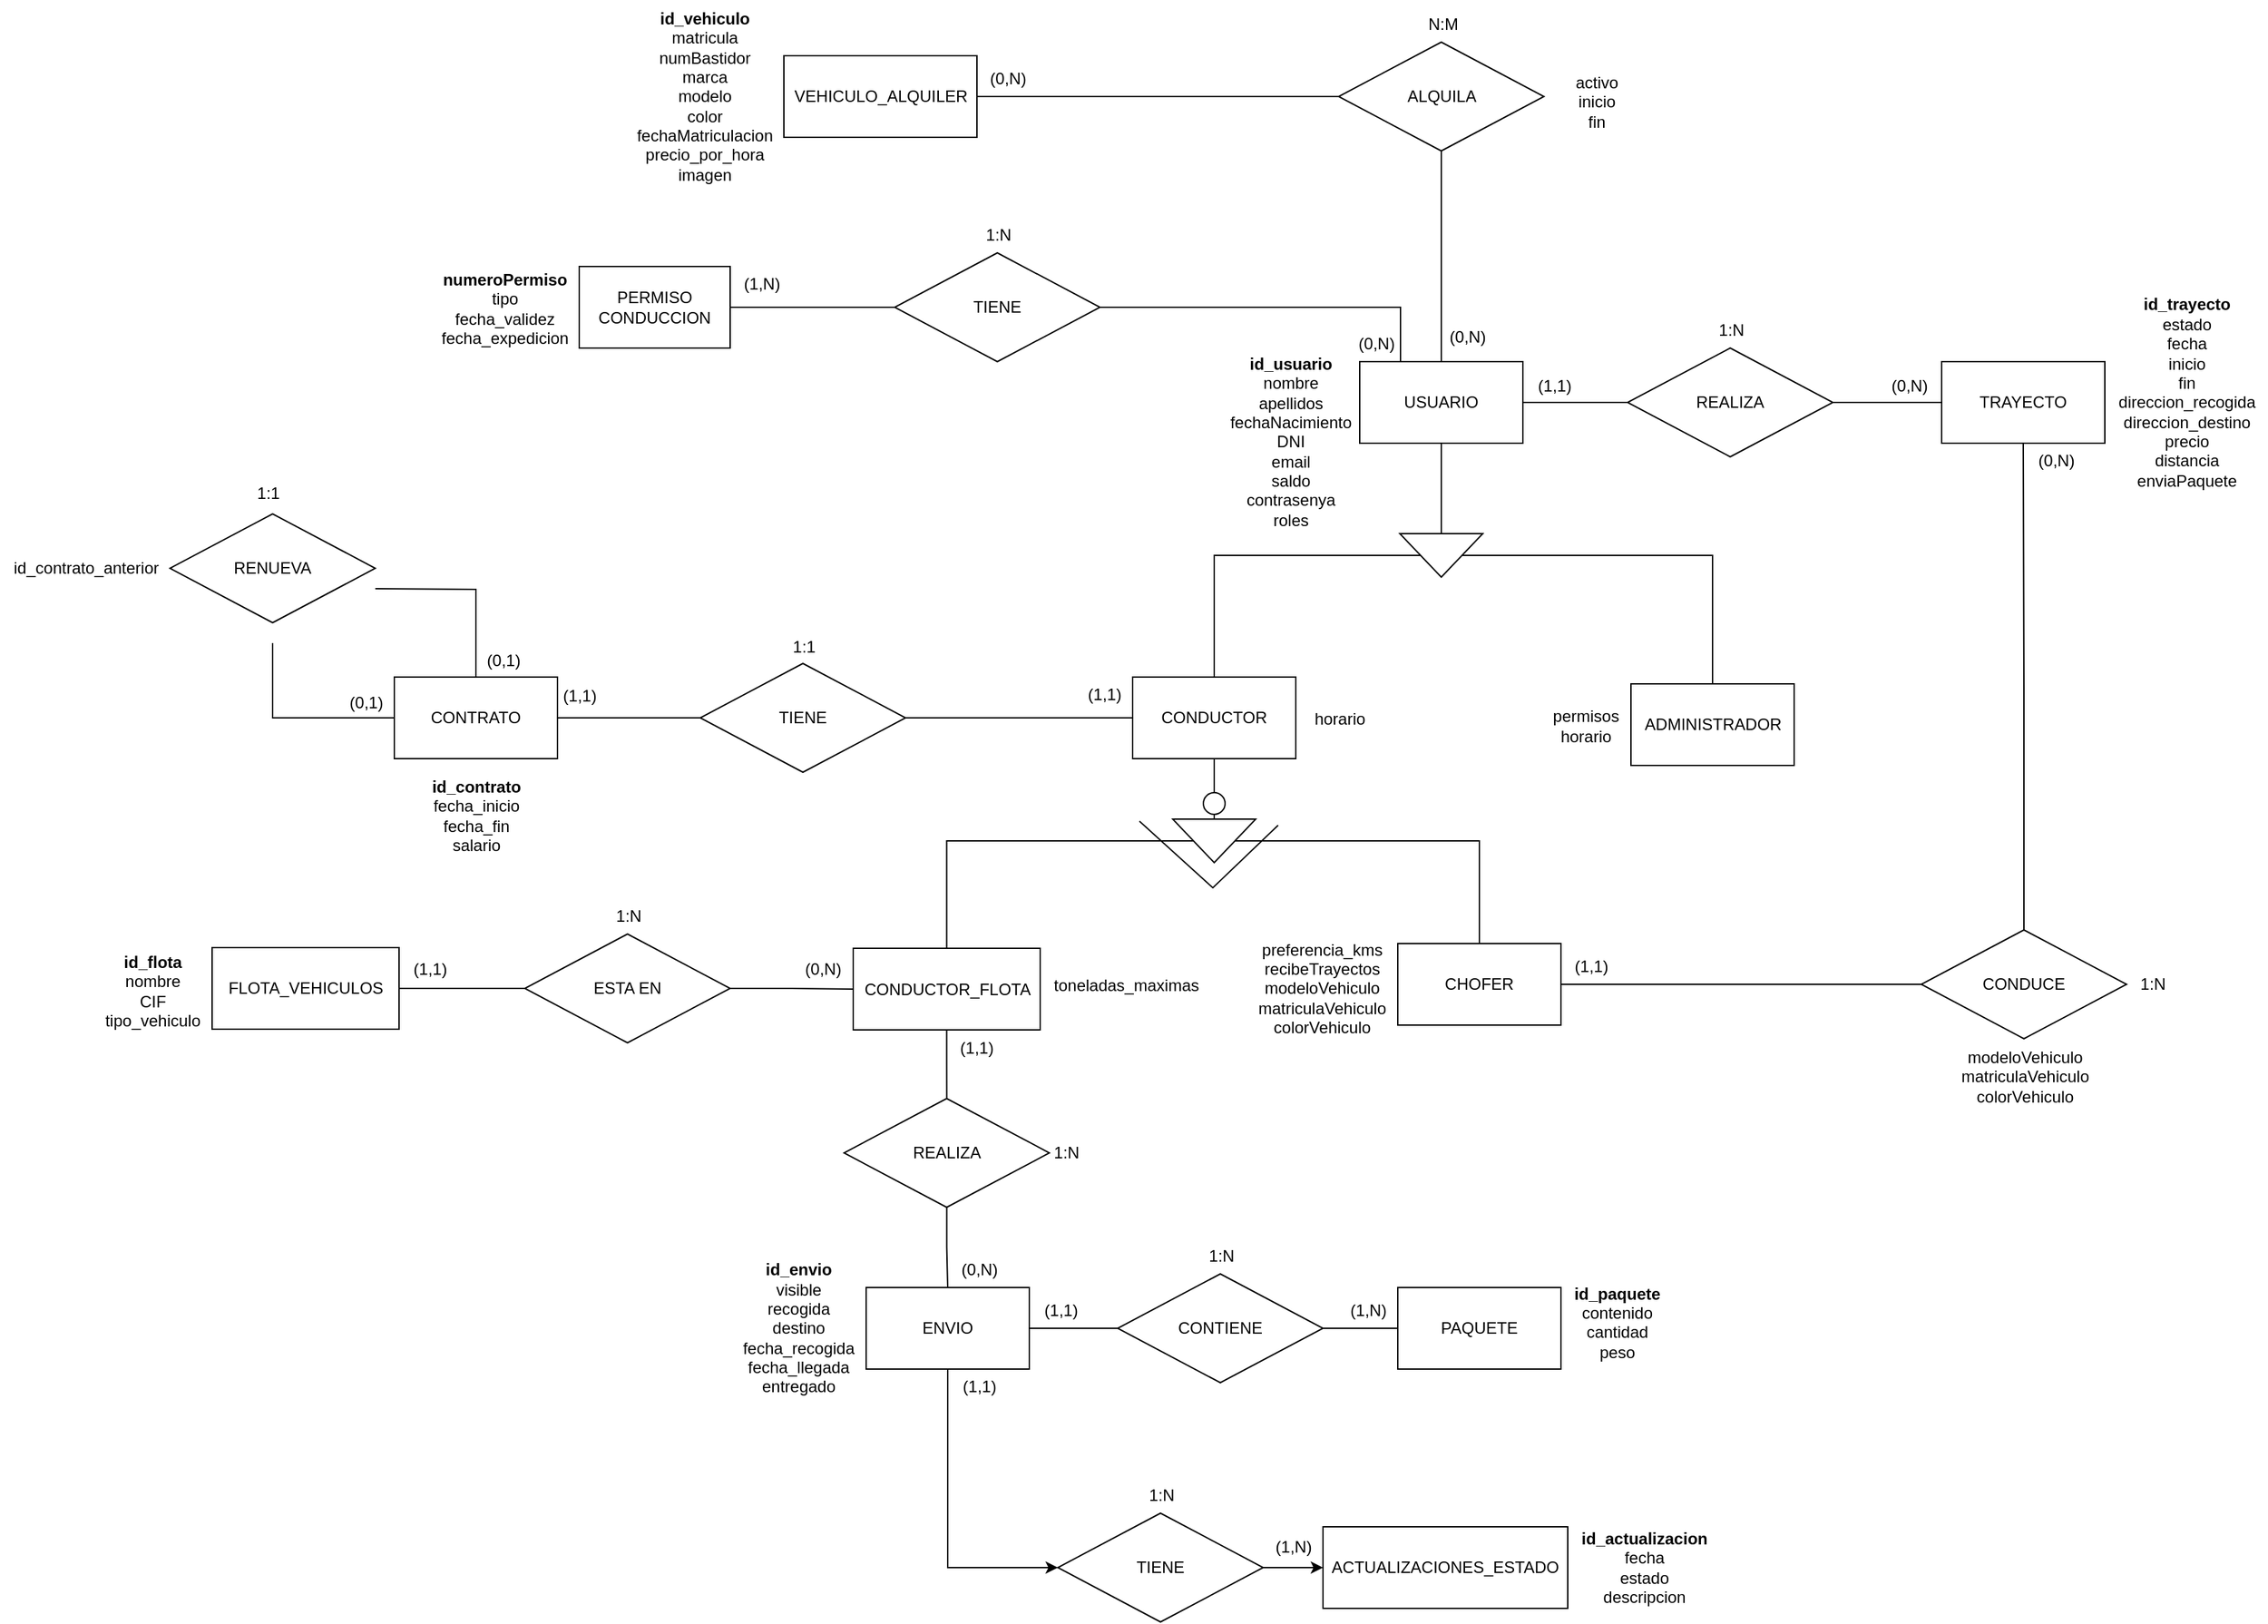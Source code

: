 <mxfile version="24.2.7" type="google">
  <diagram name="Página-1" id="yMJpfwep5vK8i44Nv-QK">
    <mxGraphModel grid="0" page="0" gridSize="10" guides="1" tooltips="1" connect="1" arrows="1" fold="1" pageScale="1" pageWidth="827" pageHeight="1169" math="0" shadow="0">
      <root>
        <mxCell id="0" />
        <mxCell id="1" parent="0" />
        <mxCell id="tycm4G_9MduwJl2_ljbf-6" style="edgeStyle=none;curved=1;rounded=0;orthogonalLoop=1;jettySize=auto;html=1;entryX=0;entryY=0.5;entryDx=0;entryDy=0;fontSize=12;startSize=8;endSize=8;endArrow=none;endFill=0;" edge="1" parent="1" source="tycm4G_9MduwJl2_ljbf-2" target="tycm4G_9MduwJl2_ljbf-3">
          <mxGeometry relative="1" as="geometry" />
        </mxCell>
        <mxCell id="wQbr4lp-7fi1SdPYz_W7-3" style="edgeStyle=orthogonalEdgeStyle;rounded=0;orthogonalLoop=1;jettySize=auto;html=1;exitX=0.25;exitY=0;exitDx=0;exitDy=0;entryX=1;entryY=0.5;entryDx=0;entryDy=0;endArrow=none;endFill=0;" edge="1" parent="1" source="tycm4G_9MduwJl2_ljbf-2" target="5o3Ht3gXM4AKcb__C2Ck-32">
          <mxGeometry relative="1" as="geometry" />
        </mxCell>
        <mxCell id="tycm4G_9MduwJl2_ljbf-2" value="USUARIO" style="rounded=0;whiteSpace=wrap;html=1;" vertex="1" parent="1">
          <mxGeometry x="121" y="-58" width="120" height="60" as="geometry" />
        </mxCell>
        <mxCell id="5o3Ht3gXM4AKcb__C2Ck-10" style="edgeStyle=orthogonalEdgeStyle;rounded=0;orthogonalLoop=1;jettySize=auto;html=1;exitX=0.5;exitY=0;exitDx=0;exitDy=0;endArrow=none;endFill=0;" edge="1" parent="1" source="tycm4G_9MduwJl2_ljbf-3" target="5o3Ht3gXM4AKcb__C2Ck-7">
          <mxGeometry relative="1" as="geometry" />
        </mxCell>
        <mxCell id="5o3Ht3gXM4AKcb__C2Ck-49" style="edgeStyle=orthogonalEdgeStyle;rounded=0;orthogonalLoop=1;jettySize=auto;html=1;entryX=0.5;entryY=0;entryDx=0;entryDy=0;endArrow=none;endFill=0;" edge="1" parent="1" source="tycm4G_9MduwJl2_ljbf-3" target="5o3Ht3gXM4AKcb__C2Ck-34">
          <mxGeometry relative="1" as="geometry" />
        </mxCell>
        <mxCell id="tycm4G_9MduwJl2_ljbf-3" value="" style="triangle;whiteSpace=wrap;html=1;rotation=90;" vertex="1" parent="1">
          <mxGeometry x="165" y="54" width="32" height="61" as="geometry" />
        </mxCell>
        <mxCell id="tycm4G_9MduwJl2_ljbf-7" value="CHOFER" style="rounded=0;whiteSpace=wrap;html=1;" vertex="1" parent="1">
          <mxGeometry x="149" y="370" width="120" height="60" as="geometry" />
        </mxCell>
        <mxCell id="5o3Ht3gXM4AKcb__C2Ck-1" value="&lt;b&gt;id_usuario&lt;/b&gt;&lt;div&gt;nombre&lt;/div&gt;&lt;div&gt;apellidos&lt;/div&gt;&lt;div&gt;fechaNacimiento&lt;/div&gt;&lt;div&gt;DNI&lt;/div&gt;&lt;div&gt;email&lt;/div&gt;&lt;div&gt;saldo&lt;/div&gt;&lt;div&gt;contrasenya&lt;br&gt;&lt;/div&gt;&lt;div&gt;roles&lt;/div&gt;" style="text;html=1;align=center;verticalAlign=middle;resizable=0;points=[];autosize=1;strokeColor=none;fillColor=none;" vertex="1" parent="1">
          <mxGeometry x="16" y="-68" width="107" height="138" as="geometry" />
        </mxCell>
        <mxCell id="5o3Ht3gXM4AKcb__C2Ck-4" value="PERMISO&lt;br&gt;CONDUCCION" style="rounded=0;whiteSpace=wrap;html=1;" vertex="1" parent="1">
          <mxGeometry x="-453" y="-128" width="111" height="60" as="geometry" />
        </mxCell>
        <mxCell id="5o3Ht3gXM4AKcb__C2Ck-5" value="&lt;b&gt;numeroPermiso&lt;/b&gt;&lt;br&gt;&lt;div&gt;tipo&lt;/div&gt;&lt;div&gt;&lt;div&gt;fecha_validez&lt;/div&gt;&lt;div&gt;fecha_expedicion&lt;/div&gt;&lt;/div&gt;" style="text;html=1;align=center;verticalAlign=middle;resizable=0;points=[];autosize=1;strokeColor=none;fillColor=none;" vertex="1" parent="1">
          <mxGeometry x="-564" y="-132" width="111" height="70" as="geometry" />
        </mxCell>
        <mxCell id="Enspnp0s0IM4FP3xSgeI-5" value="" style="edgeStyle=orthogonalEdgeStyle;rounded=0;orthogonalLoop=1;jettySize=auto;html=1;endArrow=none;endFill=0;" edge="1" parent="1" source="5o3Ht3gXM4AKcb__C2Ck-6" target="Enspnp0s0IM4FP3xSgeI-4">
          <mxGeometry relative="1" as="geometry" />
        </mxCell>
        <mxCell id="5o3Ht3gXM4AKcb__C2Ck-6" value="CONDUCTOR_FLOTA" style="rounded=0;whiteSpace=wrap;html=1;" vertex="1" parent="1">
          <mxGeometry x="-251.5" y="373.5" width="137.5" height="60" as="geometry" />
        </mxCell>
        <mxCell id="5o3Ht3gXM4AKcb__C2Ck-7" value="ADMINISTRADOR" style="rounded=0;whiteSpace=wrap;html=1;" vertex="1" parent="1">
          <mxGeometry x="320.5" y="179" width="120" height="60" as="geometry" />
        </mxCell>
        <mxCell id="5o3Ht3gXM4AKcb__C2Ck-12" value="&lt;div&gt;preferencia_kms&lt;/div&gt;&lt;div&gt;recibeTrayectos&lt;/div&gt;&lt;div&gt;modeloVehiculo&lt;div&gt;matriculaVehiculo&lt;/div&gt;&lt;div&gt;colorVehiculo&lt;/div&gt;&lt;/div&gt;" style="text;html=1;align=center;verticalAlign=middle;resizable=0;points=[];autosize=1;strokeColor=none;fillColor=none;" vertex="1" parent="1">
          <mxGeometry x="37" y="361" width="112" height="84" as="geometry" />
        </mxCell>
        <mxCell id="5o3Ht3gXM4AKcb__C2Ck-13" value="&lt;div&gt;toneladas_maximas&lt;/div&gt;" style="text;html=1;align=center;verticalAlign=middle;resizable=0;points=[];autosize=1;strokeColor=none;fillColor=none;" vertex="1" parent="1">
          <mxGeometry x="-114" y="388" width="125" height="26" as="geometry" />
        </mxCell>
        <mxCell id="5o3Ht3gXM4AKcb__C2Ck-14" value="&lt;div&gt;permisos&lt;/div&gt;&lt;div&gt;horario&lt;/div&gt;" style="text;html=1;align=center;verticalAlign=middle;resizable=0;points=[];autosize=1;strokeColor=none;fillColor=none;" vertex="1" parent="1">
          <mxGeometry x="253.5" y="189.5" width="67" height="41" as="geometry" />
        </mxCell>
        <mxCell id="5o3Ht3gXM4AKcb__C2Ck-16" value="TRAYECTO" style="rounded=0;whiteSpace=wrap;html=1;" vertex="1" parent="1">
          <mxGeometry x="549" y="-58" width="120" height="60" as="geometry" />
        </mxCell>
        <mxCell id="5o3Ht3gXM4AKcb__C2Ck-17" value="&lt;b&gt;id_trayecto&lt;/b&gt;&lt;div&gt;estado&lt;/div&gt;&lt;div&gt;fecha&lt;br&gt;&lt;div&gt;inicio&lt;/div&gt;&lt;div&gt;fin&lt;/div&gt;&lt;div&gt;direccion_recogida&lt;/div&gt;&lt;/div&gt;&lt;div&gt;&lt;span style=&quot;background-color: initial;&quot;&gt;direccion_&lt;/span&gt;destino&lt;/div&gt;&lt;div&gt;precio&lt;/div&gt;&lt;div&gt;distancia&lt;/div&gt;&lt;div&gt;enviaPaquete&lt;/div&gt;&lt;div&gt;&lt;br&gt;&lt;/div&gt;" style="text;html=1;align=center;verticalAlign=middle;resizable=0;points=[];autosize=1;strokeColor=none;fillColor=none;" vertex="1" parent="1">
          <mxGeometry x="669" y="-113" width="119" height="170" as="geometry" />
        </mxCell>
        <mxCell id="2bUomrszHpW-_mkfDbby-7" style="edgeStyle=orthogonalEdgeStyle;rounded=0;orthogonalLoop=1;jettySize=auto;html=1;entryX=0;entryY=0.5;entryDx=0;entryDy=0;" edge="1" parent="1" source="5o3Ht3gXM4AKcb__C2Ck-18" target="2bUomrszHpW-_mkfDbby-3">
          <mxGeometry relative="1" as="geometry">
            <Array as="points">
              <mxPoint x="-182" y="829" />
            </Array>
          </mxGeometry>
        </mxCell>
        <mxCell id="5o3Ht3gXM4AKcb__C2Ck-18" value="ENVIO" style="rounded=0;whiteSpace=wrap;html=1;" vertex="1" parent="1">
          <mxGeometry x="-242" y="623" width="120" height="60" as="geometry" />
        </mxCell>
        <mxCell id="5o3Ht3gXM4AKcb__C2Ck-19" value="&lt;b&gt;id_envio&lt;/b&gt;&lt;div&gt;visible&lt;/div&gt;&lt;div&gt;recogida&lt;/div&gt;&lt;div&gt;destino&lt;/div&gt;&lt;div&gt;fecha_recogida&lt;/div&gt;&lt;div&gt;fecha_llegada&lt;/div&gt;&lt;div&gt;entregado&lt;/div&gt;" style="text;html=1;align=center;verticalAlign=middle;resizable=0;points=[];autosize=1;strokeColor=none;fillColor=none;" vertex="1" parent="1">
          <mxGeometry x="-342" y="596.5" width="100" height="113" as="geometry" />
        </mxCell>
        <mxCell id="5o3Ht3gXM4AKcb__C2Ck-20" value="VEHICULO_ALQUILER" style="rounded=0;whiteSpace=wrap;html=1;" vertex="1" parent="1">
          <mxGeometry x="-302.5" y="-283" width="142" height="60" as="geometry" />
        </mxCell>
        <mxCell id="5o3Ht3gXM4AKcb__C2Ck-22" value="&lt;b&gt;id_vehiculo&lt;/b&gt;&lt;div&gt;&lt;span style=&quot;background-color: initial;&quot;&gt;matricula&lt;/span&gt;&lt;/div&gt;&lt;div&gt;numBastidor&lt;/div&gt;&lt;div&gt;marca&lt;/div&gt;&lt;div&gt;modelo&lt;/div&gt;&lt;div&gt;color&lt;/div&gt;&lt;div&gt;fechaMatriculacion&lt;/div&gt;&lt;div&gt;precio_por_hora&lt;br&gt;&lt;/div&gt;&lt;div&gt;imagen&lt;/div&gt;" style="text;html=1;align=center;verticalAlign=middle;resizable=0;points=[];autosize=1;strokeColor=none;fillColor=none;" vertex="1" parent="1">
          <mxGeometry x="-420.5" y="-324" width="118" height="142" as="geometry" />
        </mxCell>
        <mxCell id="5o3Ht3gXM4AKcb__C2Ck-25" value="&lt;b&gt;id_paquete&lt;/b&gt;&lt;div&gt;contenido&lt;/div&gt;&lt;div&gt;cantidad&lt;/div&gt;&lt;div&gt;peso&lt;/div&gt;&lt;div&gt;&lt;br&gt;&lt;/div&gt;" style="text;html=1;align=center;verticalAlign=middle;resizable=0;points=[];autosize=1;strokeColor=none;fillColor=none;" vertex="1" parent="1">
          <mxGeometry x="269" y="614" width="81" height="84" as="geometry" />
        </mxCell>
        <mxCell id="5o3Ht3gXM4AKcb__C2Ck-26" value="PAQUETE" style="rounded=0;whiteSpace=wrap;html=1;" vertex="1" parent="1">
          <mxGeometry x="149" y="623" width="120" height="60" as="geometry" />
        </mxCell>
        <mxCell id="5o3Ht3gXM4AKcb__C2Ck-50" style="edgeStyle=orthogonalEdgeStyle;rounded=0;orthogonalLoop=1;jettySize=auto;html=1;endArrow=none;endFill=0;" edge="1" parent="1" source="5o3Ht3gXM4AKcb__C2Ck-32" target="5o3Ht3gXM4AKcb__C2Ck-4">
          <mxGeometry relative="1" as="geometry" />
        </mxCell>
        <mxCell id="5o3Ht3gXM4AKcb__C2Ck-32" value="TIENE" style="rhombus;whiteSpace=wrap;html=1;" vertex="1" parent="1">
          <mxGeometry x="-221" y="-138" width="151" height="80" as="geometry" />
        </mxCell>
        <mxCell id="5o3Ht3gXM4AKcb__C2Ck-45" style="edgeStyle=orthogonalEdgeStyle;rounded=0;orthogonalLoop=1;jettySize=auto;html=1;endArrow=none;endFill=0;" edge="1" parent="1" source="5o3Ht3gXM4AKcb__C2Ck-34" target="5o3Ht3gXM4AKcb__C2Ck-35">
          <mxGeometry relative="1" as="geometry" />
        </mxCell>
        <mxCell id="wQbr4lp-7fi1SdPYz_W7-2" style="edgeStyle=orthogonalEdgeStyle;rounded=0;orthogonalLoop=1;jettySize=auto;html=1;endArrow=none;endFill=0;" edge="1" parent="1" source="5o3Ht3gXM4AKcb__C2Ck-34" target="5o3Ht3gXM4AKcb__C2Ck-66">
          <mxGeometry relative="1" as="geometry" />
        </mxCell>
        <mxCell id="5o3Ht3gXM4AKcb__C2Ck-34" value="CONDUCTOR" style="rounded=0;whiteSpace=wrap;html=1;" vertex="1" parent="1">
          <mxGeometry x="-46" y="174" width="120" height="60" as="geometry" />
        </mxCell>
        <mxCell id="Enspnp0s0IM4FP3xSgeI-1" style="edgeStyle=orthogonalEdgeStyle;rounded=0;orthogonalLoop=1;jettySize=auto;html=1;exitX=0.5;exitY=1;exitDx=0;exitDy=0;endArrow=none;endFill=0;" edge="1" parent="1" source="5o3Ht3gXM4AKcb__C2Ck-35" target="5o3Ht3gXM4AKcb__C2Ck-6">
          <mxGeometry relative="1" as="geometry" />
        </mxCell>
        <mxCell id="Enspnp0s0IM4FP3xSgeI-2" style="edgeStyle=orthogonalEdgeStyle;rounded=0;orthogonalLoop=1;jettySize=auto;html=1;exitX=0.5;exitY=0;exitDx=0;exitDy=0;endArrow=none;endFill=0;" edge="1" parent="1" source="5o3Ht3gXM4AKcb__C2Ck-35" target="tycm4G_9MduwJl2_ljbf-7">
          <mxGeometry relative="1" as="geometry" />
        </mxCell>
        <mxCell id="5o3Ht3gXM4AKcb__C2Ck-35" value="" style="triangle;whiteSpace=wrap;html=1;rotation=90;" vertex="1" parent="1">
          <mxGeometry x="-2" y="264" width="32" height="61" as="geometry" />
        </mxCell>
        <mxCell id="5o3Ht3gXM4AKcb__C2Ck-43" value="" style="endArrow=none;html=1;rounded=0;" edge="1" parent="1">
          <mxGeometry width="50" height="50" relative="1" as="geometry">
            <mxPoint x="-41" y="280" as="sourcePoint" />
            <mxPoint x="61" y="283" as="targetPoint" />
            <Array as="points">
              <mxPoint x="13" y="329" />
            </Array>
          </mxGeometry>
        </mxCell>
        <mxCell id="5o3Ht3gXM4AKcb__C2Ck-44" value="" style="ellipse;whiteSpace=wrap;html=1;aspect=fixed;" vertex="1" parent="1">
          <mxGeometry x="6" y="259" width="16" height="16" as="geometry" />
        </mxCell>
        <mxCell id="5o3Ht3gXM4AKcb__C2Ck-48" value="&lt;div&gt;&lt;div&gt;horario&lt;/div&gt;&lt;/div&gt;" style="text;html=1;align=center;verticalAlign=middle;resizable=0;points=[];autosize=1;strokeColor=none;fillColor=none;" vertex="1" parent="1">
          <mxGeometry x="78" y="192" width="55" height="26" as="geometry" />
        </mxCell>
        <mxCell id="5o3Ht3gXM4AKcb__C2Ck-54" value="1:N" style="text;html=1;align=center;verticalAlign=middle;resizable=0;points=[];autosize=1;strokeColor=none;fillColor=none;" vertex="1" parent="1">
          <mxGeometry x="-163.5" y="-164" width="37" height="26" as="geometry" />
        </mxCell>
        <mxCell id="5o3Ht3gXM4AKcb__C2Ck-55" value="(0,N)" style="text;html=1;align=center;verticalAlign=middle;resizable=0;points=[];autosize=1;strokeColor=none;fillColor=none;" vertex="1" parent="1">
          <mxGeometry x="110" y="-84" width="45" height="26" as="geometry" />
        </mxCell>
        <mxCell id="5o3Ht3gXM4AKcb__C2Ck-56" value="(1,N)" style="text;html=1;align=center;verticalAlign=middle;resizable=0;points=[];autosize=1;strokeColor=none;fillColor=none;" vertex="1" parent="1">
          <mxGeometry x="-342" y="-128" width="45" height="26" as="geometry" />
        </mxCell>
        <mxCell id="5o3Ht3gXM4AKcb__C2Ck-57" value="CONTRATO" style="rounded=0;whiteSpace=wrap;html=1;" vertex="1" parent="1">
          <mxGeometry x="-589" y="174" width="120" height="60" as="geometry" />
        </mxCell>
        <mxCell id="5o3Ht3gXM4AKcb__C2Ck-58" value="&lt;div&gt;&lt;div&gt;&lt;b&gt;id_contrato&lt;/b&gt;&lt;/div&gt;&lt;/div&gt;&lt;div&gt;fecha_inicio&lt;/div&gt;&lt;div&gt;fecha_fin&lt;/div&gt;&lt;div&gt;&lt;span style=&quot;background-color: initial;&quot;&gt;salario&lt;/span&gt;&lt;br&gt;&lt;/div&gt;" style="text;html=1;align=center;verticalAlign=middle;resizable=0;points=[];autosize=1;strokeColor=none;fillColor=none;" vertex="1" parent="1">
          <mxGeometry x="-570.5" y="241" width="83" height="70" as="geometry" />
        </mxCell>
        <mxCell id="5o3Ht3gXM4AKcb__C2Ck-60" style="edgeStyle=orthogonalEdgeStyle;rounded=0;orthogonalLoop=1;jettySize=auto;html=1;entryX=0.5;entryY=0;entryDx=0;entryDy=0;endArrow=none;endFill=0;" edge="1" parent="1" target="5o3Ht3gXM4AKcb__C2Ck-57">
          <mxGeometry relative="1" as="geometry">
            <mxPoint x="-603.0" y="109.0" as="sourcePoint" />
          </mxGeometry>
        </mxCell>
        <mxCell id="5o3Ht3gXM4AKcb__C2Ck-61" style="edgeStyle=orthogonalEdgeStyle;rounded=0;orthogonalLoop=1;jettySize=auto;html=1;entryX=0;entryY=0.5;entryDx=0;entryDy=0;endArrow=none;endFill=0;" edge="1" parent="1" target="5o3Ht3gXM4AKcb__C2Ck-57">
          <mxGeometry relative="1" as="geometry">
            <Array as="points">
              <mxPoint x="-679" y="204" />
            </Array>
            <mxPoint x="-678.5" y="149.0" as="sourcePoint" />
          </mxGeometry>
        </mxCell>
        <mxCell id="5o3Ht3gXM4AKcb__C2Ck-59" value="RENUEVA" style="rhombus;whiteSpace=wrap;html=1;" vertex="1" parent="1">
          <mxGeometry x="-754" y="54" width="151" height="80" as="geometry" />
        </mxCell>
        <mxCell id="5o3Ht3gXM4AKcb__C2Ck-62" value="id_contrato_anterior" style="text;html=1;align=center;verticalAlign=middle;resizable=0;points=[];autosize=1;strokeColor=none;fillColor=none;" vertex="1" parent="1">
          <mxGeometry x="-879" y="81" width="125" height="26" as="geometry" />
        </mxCell>
        <mxCell id="5o3Ht3gXM4AKcb__C2Ck-63" value="1:1" style="text;html=1;align=center;verticalAlign=middle;resizable=0;points=[];autosize=1;strokeColor=none;fillColor=none;" vertex="1" parent="1">
          <mxGeometry x="-700" y="26" width="35" height="26" as="geometry" />
        </mxCell>
        <mxCell id="5o3Ht3gXM4AKcb__C2Ck-64" value="(0,1)" style="text;html=1;align=center;verticalAlign=middle;resizable=0;points=[];autosize=1;strokeColor=none;fillColor=none;" vertex="1" parent="1">
          <mxGeometry x="-530.5" y="149" width="43" height="26" as="geometry" />
        </mxCell>
        <mxCell id="5o3Ht3gXM4AKcb__C2Ck-65" value="(0,1)" style="text;html=1;align=center;verticalAlign=middle;resizable=0;points=[];autosize=1;strokeColor=none;fillColor=none;" vertex="1" parent="1">
          <mxGeometry x="-632" y="180" width="43" height="26" as="geometry" />
        </mxCell>
        <mxCell id="5o3Ht3gXM4AKcb__C2Ck-69" style="edgeStyle=orthogonalEdgeStyle;rounded=0;orthogonalLoop=1;jettySize=auto;html=1;entryX=1;entryY=0.5;entryDx=0;entryDy=0;endArrow=none;endFill=0;" edge="1" parent="1" source="5o3Ht3gXM4AKcb__C2Ck-66" target="5o3Ht3gXM4AKcb__C2Ck-57">
          <mxGeometry relative="1" as="geometry" />
        </mxCell>
        <mxCell id="5o3Ht3gXM4AKcb__C2Ck-66" value="TIENE" style="rhombus;whiteSpace=wrap;html=1;" vertex="1" parent="1">
          <mxGeometry x="-364" y="164" width="151" height="80" as="geometry" />
        </mxCell>
        <mxCell id="5o3Ht3gXM4AKcb__C2Ck-67" value="1:1" style="text;html=1;align=center;verticalAlign=middle;resizable=0;points=[];autosize=1;strokeColor=none;fillColor=none;" vertex="1" parent="1">
          <mxGeometry x="-306" y="139" width="35" height="26" as="geometry" />
        </mxCell>
        <mxCell id="5o3Ht3gXM4AKcb__C2Ck-70" value="(1,1)" style="text;html=1;align=center;verticalAlign=middle;resizable=0;points=[];autosize=1;strokeColor=none;fillColor=none;" vertex="1" parent="1">
          <mxGeometry x="-89" y="174" width="43" height="26" as="geometry" />
        </mxCell>
        <mxCell id="5o3Ht3gXM4AKcb__C2Ck-71" value="(1,1)" style="text;html=1;align=center;verticalAlign=middle;resizable=0;points=[];autosize=1;strokeColor=none;fillColor=none;" vertex="1" parent="1">
          <mxGeometry x="-475" y="175" width="43" height="26" as="geometry" />
        </mxCell>
        <mxCell id="Enspnp0s0IM4FP3xSgeI-6" value="" style="edgeStyle=orthogonalEdgeStyle;rounded=0;orthogonalLoop=1;jettySize=auto;html=1;endArrow=none;endFill=0;" edge="1" parent="1" source="Enspnp0s0IM4FP3xSgeI-4" target="5o3Ht3gXM4AKcb__C2Ck-18">
          <mxGeometry relative="1" as="geometry" />
        </mxCell>
        <mxCell id="Enspnp0s0IM4FP3xSgeI-4" value="REALIZA" style="rhombus;whiteSpace=wrap;html=1;" vertex="1" parent="1">
          <mxGeometry x="-258.25" y="484" width="151" height="80" as="geometry" />
        </mxCell>
        <mxCell id="Enspnp0s0IM4FP3xSgeI-9" value="" style="edgeStyle=orthogonalEdgeStyle;rounded=0;orthogonalLoop=1;jettySize=auto;html=1;endArrow=none;endFill=0;" edge="1" parent="1" source="Enspnp0s0IM4FP3xSgeI-7" target="5o3Ht3gXM4AKcb__C2Ck-26">
          <mxGeometry relative="1" as="geometry" />
        </mxCell>
        <mxCell id="Enspnp0s0IM4FP3xSgeI-12" value="" style="edgeStyle=orthogonalEdgeStyle;rounded=0;orthogonalLoop=1;jettySize=auto;html=1;endArrow=none;endFill=0;" edge="1" parent="1" source="Enspnp0s0IM4FP3xSgeI-7" target="5o3Ht3gXM4AKcb__C2Ck-18">
          <mxGeometry relative="1" as="geometry" />
        </mxCell>
        <mxCell id="Enspnp0s0IM4FP3xSgeI-7" value="CONTIENE" style="rhombus;whiteSpace=wrap;html=1;" vertex="1" parent="1">
          <mxGeometry x="-57" y="613" width="151" height="80" as="geometry" />
        </mxCell>
        <mxCell id="Enspnp0s0IM4FP3xSgeI-14" value="1:N" style="text;html=1;align=center;verticalAlign=middle;resizable=0;points=[];autosize=1;strokeColor=none;fillColor=none;" vertex="1" parent="1">
          <mxGeometry x="-114" y="511" width="37" height="26" as="geometry" />
        </mxCell>
        <mxCell id="Enspnp0s0IM4FP3xSgeI-15" value="1:N" style="text;html=1;align=center;verticalAlign=middle;resizable=0;points=[];autosize=1;strokeColor=none;fillColor=none;" vertex="1" parent="1">
          <mxGeometry y="587" width="37" height="26" as="geometry" />
        </mxCell>
        <mxCell id="Enspnp0s0IM4FP3xSgeI-16" value="(1,N)" style="text;html=1;align=center;verticalAlign=middle;resizable=0;points=[];autosize=1;strokeColor=none;fillColor=none;" vertex="1" parent="1">
          <mxGeometry x="104" y="627" width="45" height="26" as="geometry" />
        </mxCell>
        <mxCell id="Enspnp0s0IM4FP3xSgeI-17" value="(1,1)" style="text;html=1;align=center;verticalAlign=middle;resizable=0;points=[];autosize=1;strokeColor=none;fillColor=none;" vertex="1" parent="1">
          <mxGeometry x="-121" y="627" width="43" height="26" as="geometry" />
        </mxCell>
        <mxCell id="Enspnp0s0IM4FP3xSgeI-18" value="(1,1)" style="text;html=1;align=center;verticalAlign=middle;resizable=0;points=[];autosize=1;strokeColor=none;fillColor=none;" vertex="1" parent="1">
          <mxGeometry x="-183" y="433.5" width="43" height="26" as="geometry" />
        </mxCell>
        <mxCell id="Enspnp0s0IM4FP3xSgeI-19" value="(0,N)" style="text;html=1;align=center;verticalAlign=middle;resizable=0;points=[];autosize=1;strokeColor=none;fillColor=none;" vertex="1" parent="1">
          <mxGeometry x="-182" y="597" width="45" height="26" as="geometry" />
        </mxCell>
        <mxCell id="Enspnp0s0IM4FP3xSgeI-21" value="" style="edgeStyle=orthogonalEdgeStyle;rounded=0;orthogonalLoop=1;jettySize=auto;html=1;endArrow=none;endFill=0;" edge="1" parent="1" source="Enspnp0s0IM4FP3xSgeI-20" target="tycm4G_9MduwJl2_ljbf-2">
          <mxGeometry relative="1" as="geometry" />
        </mxCell>
        <mxCell id="Enspnp0s0IM4FP3xSgeI-22" value="" style="edgeStyle=orthogonalEdgeStyle;rounded=0;orthogonalLoop=1;jettySize=auto;html=1;endArrow=none;endFill=0;" edge="1" parent="1" source="Enspnp0s0IM4FP3xSgeI-20" target="5o3Ht3gXM4AKcb__C2Ck-16">
          <mxGeometry relative="1" as="geometry" />
        </mxCell>
        <mxCell id="Enspnp0s0IM4FP3xSgeI-20" value="REALIZA" style="rhombus;whiteSpace=wrap;html=1;" vertex="1" parent="1">
          <mxGeometry x="318" y="-68" width="151" height="80" as="geometry" />
        </mxCell>
        <mxCell id="Enspnp0s0IM4FP3xSgeI-23" value="1:N" style="text;html=1;align=center;verticalAlign=middle;resizable=0;points=[];autosize=1;strokeColor=none;fillColor=none;" vertex="1" parent="1">
          <mxGeometry x="375" y="-94" width="37" height="26" as="geometry" />
        </mxCell>
        <mxCell id="Enspnp0s0IM4FP3xSgeI-24" value="(0,N)" style="text;html=1;align=center;verticalAlign=middle;resizable=0;points=[];autosize=1;strokeColor=none;fillColor=none;" vertex="1" parent="1">
          <mxGeometry x="502" y="-53" width="45" height="26" as="geometry" />
        </mxCell>
        <mxCell id="Enspnp0s0IM4FP3xSgeI-25" value="(1,1)" style="text;html=1;align=center;verticalAlign=middle;resizable=0;points=[];autosize=1;strokeColor=none;fillColor=none;" vertex="1" parent="1">
          <mxGeometry x="242" y="-53" width="43" height="26" as="geometry" />
        </mxCell>
        <mxCell id="Enspnp0s0IM4FP3xSgeI-27" style="edgeStyle=orthogonalEdgeStyle;rounded=0;orthogonalLoop=1;jettySize=auto;html=1;entryX=0.5;entryY=1;entryDx=0;entryDy=0;endArrow=none;endFill=0;" edge="1" parent="1" source="Enspnp0s0IM4FP3xSgeI-26" target="5o3Ht3gXM4AKcb__C2Ck-16">
          <mxGeometry relative="1" as="geometry" />
        </mxCell>
        <mxCell id="Enspnp0s0IM4FP3xSgeI-28" style="edgeStyle=orthogonalEdgeStyle;rounded=0;orthogonalLoop=1;jettySize=auto;html=1;entryX=1;entryY=0.5;entryDx=0;entryDy=0;endArrow=none;endFill=0;" edge="1" parent="1" source="Enspnp0s0IM4FP3xSgeI-26" target="tycm4G_9MduwJl2_ljbf-7">
          <mxGeometry relative="1" as="geometry" />
        </mxCell>
        <mxCell id="Enspnp0s0IM4FP3xSgeI-26" value="CONDUCE" style="rhombus;whiteSpace=wrap;html=1;" vertex="1" parent="1">
          <mxGeometry x="534" y="360" width="151" height="80" as="geometry" />
        </mxCell>
        <mxCell id="Enspnp0s0IM4FP3xSgeI-30" value="(0,N)" style="text;html=1;align=center;verticalAlign=middle;resizable=0;points=[];autosize=1;strokeColor=none;fillColor=none;" vertex="1" parent="1">
          <mxGeometry x="610" y="2" width="45" height="26" as="geometry" />
        </mxCell>
        <mxCell id="Enspnp0s0IM4FP3xSgeI-31" value="(1,1)" style="text;html=1;align=center;verticalAlign=middle;resizable=0;points=[];autosize=1;strokeColor=none;fillColor=none;" vertex="1" parent="1">
          <mxGeometry x="269" y="373.5" width="43" height="26" as="geometry" />
        </mxCell>
        <mxCell id="Enspnp0s0IM4FP3xSgeI-32" value="1:N" style="text;html=1;align=center;verticalAlign=middle;resizable=0;points=[];autosize=1;strokeColor=none;fillColor=none;" vertex="1" parent="1">
          <mxGeometry x="685" y="387" width="37" height="26" as="geometry" />
        </mxCell>
        <mxCell id="Enspnp0s0IM4FP3xSgeI-34" style="edgeStyle=orthogonalEdgeStyle;rounded=0;orthogonalLoop=1;jettySize=auto;html=1;endArrow=none;endFill=0;" edge="1" parent="1" source="Enspnp0s0IM4FP3xSgeI-33" target="5o3Ht3gXM4AKcb__C2Ck-20">
          <mxGeometry relative="1" as="geometry" />
        </mxCell>
        <mxCell id="Enspnp0s0IM4FP3xSgeI-35" style="edgeStyle=orthogonalEdgeStyle;rounded=0;orthogonalLoop=1;jettySize=auto;html=1;endArrow=none;endFill=0;" edge="1" parent="1" source="Enspnp0s0IM4FP3xSgeI-33" target="tycm4G_9MduwJl2_ljbf-2">
          <mxGeometry relative="1" as="geometry" />
        </mxCell>
        <mxCell id="Enspnp0s0IM4FP3xSgeI-33" value="ALQUILA" style="rhombus;whiteSpace=wrap;html=1;" vertex="1" parent="1">
          <mxGeometry x="105.5" y="-293" width="151" height="80" as="geometry" />
        </mxCell>
        <mxCell id="Enspnp0s0IM4FP3xSgeI-37" value="activo&lt;div&gt;inicio&lt;/div&gt;&lt;div&gt;fin&lt;/div&gt;" style="text;html=1;align=center;verticalAlign=middle;resizable=0;points=[];autosize=1;strokeColor=none;fillColor=none;" vertex="1" parent="1">
          <mxGeometry x="270.5" y="-277" width="49" height="55" as="geometry" />
        </mxCell>
        <mxCell id="Enspnp0s0IM4FP3xSgeI-38" value="N:M" style="text;html=1;align=center;verticalAlign=middle;resizable=0;points=[];autosize=1;strokeColor=none;fillColor=none;" vertex="1" parent="1">
          <mxGeometry x="162" y="-319" width="40" height="26" as="geometry" />
        </mxCell>
        <mxCell id="Enspnp0s0IM4FP3xSgeI-39" value="(0,N)" style="text;html=1;align=center;verticalAlign=middle;resizable=0;points=[];autosize=1;strokeColor=none;fillColor=none;" vertex="1" parent="1">
          <mxGeometry x="177" y="-89" width="45" height="26" as="geometry" />
        </mxCell>
        <mxCell id="Enspnp0s0IM4FP3xSgeI-40" value="(0,N)" style="text;html=1;align=center;verticalAlign=middle;resizable=0;points=[];autosize=1;strokeColor=none;fillColor=none;" vertex="1" parent="1">
          <mxGeometry x="-160.5" y="-279" width="45" height="26" as="geometry" />
        </mxCell>
        <mxCell id="WwiZSO7Kz6DAJF-cnK9X-1" value="FLOTA_VEHICULOS" style="rounded=0;whiteSpace=wrap;html=1;" vertex="1" parent="1">
          <mxGeometry x="-723" y="373" width="137.5" height="60" as="geometry" />
        </mxCell>
        <mxCell id="WwiZSO7Kz6DAJF-cnK9X-3" value="" style="edgeStyle=orthogonalEdgeStyle;rounded=0;orthogonalLoop=1;jettySize=auto;html=1;endArrow=none;endFill=0;" edge="1" parent="1" source="WwiZSO7Kz6DAJF-cnK9X-2" target="5o3Ht3gXM4AKcb__C2Ck-6">
          <mxGeometry relative="1" as="geometry" />
        </mxCell>
        <mxCell id="WwiZSO7Kz6DAJF-cnK9X-4" value="" style="edgeStyle=orthogonalEdgeStyle;rounded=0;orthogonalLoop=1;jettySize=auto;html=1;endArrow=none;endFill=0;" edge="1" parent="1" source="WwiZSO7Kz6DAJF-cnK9X-2" target="WwiZSO7Kz6DAJF-cnK9X-1">
          <mxGeometry relative="1" as="geometry" />
        </mxCell>
        <mxCell id="WwiZSO7Kz6DAJF-cnK9X-2" value="ESTA EN" style="rhombus;whiteSpace=wrap;html=1;" vertex="1" parent="1">
          <mxGeometry x="-493" y="363" width="151" height="80" as="geometry" />
        </mxCell>
        <mxCell id="WwiZSO7Kz6DAJF-cnK9X-5" value="1:N" style="text;html=1;align=center;verticalAlign=middle;resizable=0;points=[];autosize=1;strokeColor=none;fillColor=none;" vertex="1" parent="1">
          <mxGeometry x="-436" y="337" width="37" height="26" as="geometry" />
        </mxCell>
        <mxCell id="WwiZSO7Kz6DAJF-cnK9X-6" value="(0,N)" style="text;html=1;align=center;verticalAlign=middle;resizable=0;points=[];autosize=1;strokeColor=none;fillColor=none;" vertex="1" parent="1">
          <mxGeometry x="-296.5" y="376" width="45" height="26" as="geometry" />
        </mxCell>
        <mxCell id="WwiZSO7Kz6DAJF-cnK9X-7" value="(1,1)" style="text;html=1;align=center;verticalAlign=middle;resizable=0;points=[];autosize=1;strokeColor=none;fillColor=none;" vertex="1" parent="1">
          <mxGeometry x="-584.5" y="376" width="43" height="26" as="geometry" />
        </mxCell>
        <mxCell id="WwiZSO7Kz6DAJF-cnK9X-8" value="&lt;b&gt;id_flota&lt;/b&gt;&lt;div&gt;nombre&lt;br&gt;&lt;/div&gt;&lt;div&gt;CIF&lt;/div&gt;&lt;div&gt;tipo_vehiculo&lt;/div&gt;" style="text;html=1;align=center;verticalAlign=middle;resizable=0;points=[];autosize=1;strokeColor=none;fillColor=none;" vertex="1" parent="1">
          <mxGeometry x="-811" y="370" width="88" height="70" as="geometry" />
        </mxCell>
        <mxCell id="_jR_gZGjYJo5vnJzclTE-2" value="modeloVehiculo&lt;div&gt;matriculaVehiculo&lt;/div&gt;&lt;div&gt;colorVehiculo&lt;/div&gt;" style="text;html=1;align=center;verticalAlign=middle;resizable=0;points=[];autosize=1;strokeColor=none;fillColor=none;" vertex="1" parent="1">
          <mxGeometry x="553.5" y="440" width="112" height="55" as="geometry" />
        </mxCell>
        <mxCell id="2bUomrszHpW-_mkfDbby-5" style="edgeStyle=orthogonalEdgeStyle;rounded=0;orthogonalLoop=1;jettySize=auto;html=1;" edge="1" parent="1" source="2bUomrszHpW-_mkfDbby-3" target="2bUomrszHpW-_mkfDbby-4">
          <mxGeometry relative="1" as="geometry" />
        </mxCell>
        <mxCell id="2bUomrszHpW-_mkfDbby-3" value="TIENE" style="rhombus;whiteSpace=wrap;html=1;" vertex="1" parent="1">
          <mxGeometry x="-101" y="789" width="151" height="80" as="geometry" />
        </mxCell>
        <mxCell id="2bUomrszHpW-_mkfDbby-4" value="ACTUALIZACIONES_ESTADO" style="rounded=0;whiteSpace=wrap;html=1;" vertex="1" parent="1">
          <mxGeometry x="94" y="799" width="180" height="60" as="geometry" />
        </mxCell>
        <mxCell id="2bUomrszHpW-_mkfDbby-6" value="1:N" style="text;html=1;align=center;verticalAlign=middle;resizable=0;points=[];autosize=1;strokeColor=none;fillColor=none;" vertex="1" parent="1">
          <mxGeometry x="-44" y="763" width="37" height="26" as="geometry" />
        </mxCell>
        <mxCell id="2bUomrszHpW-_mkfDbby-8" value="(1,1)" style="text;html=1;align=center;verticalAlign=middle;resizable=0;points=[];autosize=1;strokeColor=none;fillColor=none;" vertex="1" parent="1">
          <mxGeometry x="-181" y="683" width="43" height="26" as="geometry" />
        </mxCell>
        <mxCell id="2bUomrszHpW-_mkfDbby-9" value="(1,N)" style="text;html=1;align=center;verticalAlign=middle;resizable=0;points=[];autosize=1;strokeColor=none;fillColor=none;" vertex="1" parent="1">
          <mxGeometry x="49" y="801" width="45" height="26" as="geometry" />
        </mxCell>
        <mxCell id="2bUomrszHpW-_mkfDbby-10" value="&lt;b&gt;id_actualizacion&lt;/b&gt;&lt;div&gt;fecha&lt;/div&gt;&lt;div&gt;estado&lt;/div&gt;&lt;div&gt;descripcion&lt;/div&gt;" style="text;html=1;align=center;verticalAlign=middle;resizable=0;points=[];autosize=1;strokeColor=none;fillColor=none;" vertex="1" parent="1">
          <mxGeometry x="274" y="794" width="111" height="70" as="geometry" />
        </mxCell>
      </root>
    </mxGraphModel>
  </diagram>
</mxfile>
